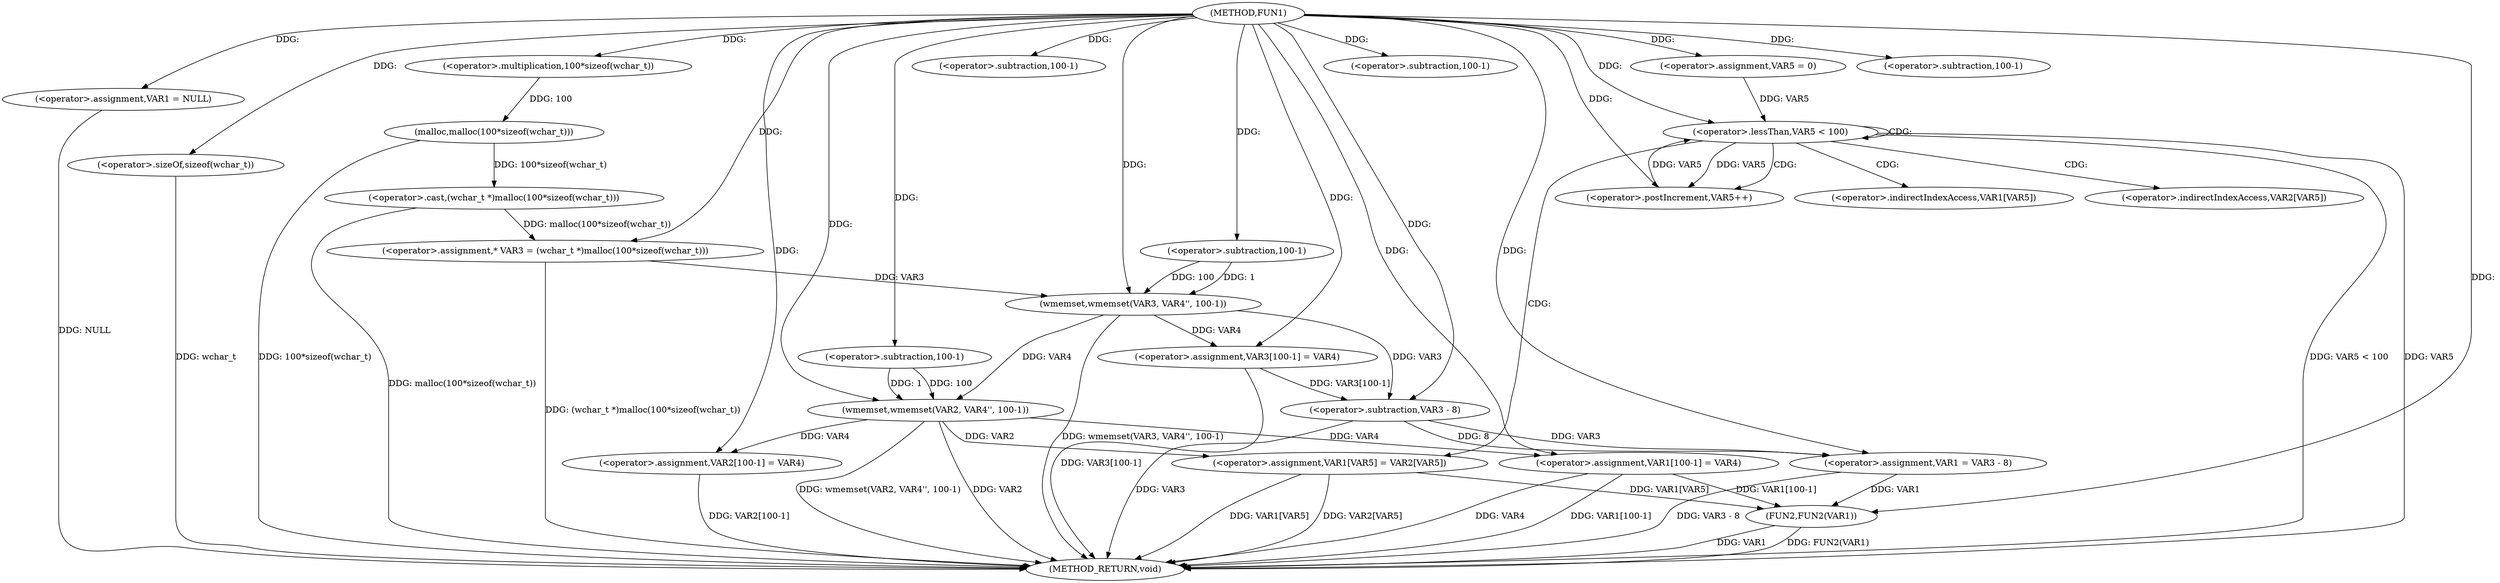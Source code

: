 digraph FUN1 {  
"1000100" [label = "(METHOD,FUN1)" ]
"1000179" [label = "(METHOD_RETURN,void)" ]
"1000103" [label = "(<operator>.assignment,VAR1 = NULL)" ]
"1000110" [label = "(<operator>.assignment,* VAR3 = (wchar_t *)malloc(100*sizeof(wchar_t)))" ]
"1000112" [label = "(<operator>.cast,(wchar_t *)malloc(100*sizeof(wchar_t)))" ]
"1000114" [label = "(malloc,malloc(100*sizeof(wchar_t)))" ]
"1000115" [label = "(<operator>.multiplication,100*sizeof(wchar_t))" ]
"1000117" [label = "(<operator>.sizeOf,sizeof(wchar_t))" ]
"1000119" [label = "(wmemset,wmemset(VAR3, VAR4'', 100-1))" ]
"1000122" [label = "(<operator>.subtraction,100-1)" ]
"1000125" [label = "(<operator>.assignment,VAR3[100-1] = VAR4)" ]
"1000128" [label = "(<operator>.subtraction,100-1)" ]
"1000132" [label = "(<operator>.assignment,VAR1 = VAR3 - 8)" ]
"1000134" [label = "(<operator>.subtraction,VAR3 - 8)" ]
"1000140" [label = "(wmemset,wmemset(VAR2, VAR4'', 100-1))" ]
"1000143" [label = "(<operator>.subtraction,100-1)" ]
"1000146" [label = "(<operator>.assignment,VAR2[100-1] = VAR4)" ]
"1000149" [label = "(<operator>.subtraction,100-1)" ]
"1000154" [label = "(<operator>.assignment,VAR5 = 0)" ]
"1000157" [label = "(<operator>.lessThan,VAR5 < 100)" ]
"1000160" [label = "(<operator>.postIncrement,VAR5++)" ]
"1000163" [label = "(<operator>.assignment,VAR1[VAR5] = VAR2[VAR5])" ]
"1000170" [label = "(<operator>.assignment,VAR1[100-1] = VAR4)" ]
"1000173" [label = "(<operator>.subtraction,100-1)" ]
"1000177" [label = "(FUN2,FUN2(VAR1))" ]
"1000164" [label = "(<operator>.indirectIndexAccess,VAR1[VAR5])" ]
"1000167" [label = "(<operator>.indirectIndexAccess,VAR2[VAR5])" ]
  "1000157" -> "1000179"  [ label = "DDG: VAR5 < 100"] 
  "1000103" -> "1000179"  [ label = "DDG: NULL"] 
  "1000140" -> "1000179"  [ label = "DDG: wmemset(VAR2, VAR4'', 100-1)"] 
  "1000114" -> "1000179"  [ label = "DDG: 100*sizeof(wchar_t)"] 
  "1000170" -> "1000179"  [ label = "DDG: VAR4"] 
  "1000117" -> "1000179"  [ label = "DDG: wchar_t"] 
  "1000110" -> "1000179"  [ label = "DDG: (wchar_t *)malloc(100*sizeof(wchar_t))"] 
  "1000170" -> "1000179"  [ label = "DDG: VAR1[100-1]"] 
  "1000119" -> "1000179"  [ label = "DDG: wmemset(VAR3, VAR4'', 100-1)"] 
  "1000146" -> "1000179"  [ label = "DDG: VAR2[100-1]"] 
  "1000177" -> "1000179"  [ label = "DDG: VAR1"] 
  "1000163" -> "1000179"  [ label = "DDG: VAR1[VAR5]"] 
  "1000125" -> "1000179"  [ label = "DDG: VAR3[100-1]"] 
  "1000112" -> "1000179"  [ label = "DDG: malloc(100*sizeof(wchar_t))"] 
  "1000140" -> "1000179"  [ label = "DDG: VAR2"] 
  "1000163" -> "1000179"  [ label = "DDG: VAR2[VAR5]"] 
  "1000132" -> "1000179"  [ label = "DDG: VAR3 - 8"] 
  "1000157" -> "1000179"  [ label = "DDG: VAR5"] 
  "1000134" -> "1000179"  [ label = "DDG: VAR3"] 
  "1000177" -> "1000179"  [ label = "DDG: FUN2(VAR1)"] 
  "1000100" -> "1000103"  [ label = "DDG: "] 
  "1000112" -> "1000110"  [ label = "DDG: malloc(100*sizeof(wchar_t))"] 
  "1000100" -> "1000110"  [ label = "DDG: "] 
  "1000114" -> "1000112"  [ label = "DDG: 100*sizeof(wchar_t)"] 
  "1000115" -> "1000114"  [ label = "DDG: 100"] 
  "1000100" -> "1000115"  [ label = "DDG: "] 
  "1000100" -> "1000117"  [ label = "DDG: "] 
  "1000110" -> "1000119"  [ label = "DDG: VAR3"] 
  "1000100" -> "1000119"  [ label = "DDG: "] 
  "1000122" -> "1000119"  [ label = "DDG: 100"] 
  "1000122" -> "1000119"  [ label = "DDG: 1"] 
  "1000100" -> "1000122"  [ label = "DDG: "] 
  "1000119" -> "1000125"  [ label = "DDG: VAR4"] 
  "1000100" -> "1000125"  [ label = "DDG: "] 
  "1000100" -> "1000128"  [ label = "DDG: "] 
  "1000134" -> "1000132"  [ label = "DDG: VAR3"] 
  "1000134" -> "1000132"  [ label = "DDG: 8"] 
  "1000100" -> "1000132"  [ label = "DDG: "] 
  "1000125" -> "1000134"  [ label = "DDG: VAR3[100-1]"] 
  "1000119" -> "1000134"  [ label = "DDG: VAR3"] 
  "1000100" -> "1000134"  [ label = "DDG: "] 
  "1000100" -> "1000140"  [ label = "DDG: "] 
  "1000119" -> "1000140"  [ label = "DDG: VAR4"] 
  "1000143" -> "1000140"  [ label = "DDG: 100"] 
  "1000143" -> "1000140"  [ label = "DDG: 1"] 
  "1000100" -> "1000143"  [ label = "DDG: "] 
  "1000140" -> "1000146"  [ label = "DDG: VAR4"] 
  "1000100" -> "1000146"  [ label = "DDG: "] 
  "1000100" -> "1000149"  [ label = "DDG: "] 
  "1000100" -> "1000154"  [ label = "DDG: "] 
  "1000154" -> "1000157"  [ label = "DDG: VAR5"] 
  "1000160" -> "1000157"  [ label = "DDG: VAR5"] 
  "1000100" -> "1000157"  [ label = "DDG: "] 
  "1000157" -> "1000160"  [ label = "DDG: VAR5"] 
  "1000100" -> "1000160"  [ label = "DDG: "] 
  "1000140" -> "1000163"  [ label = "DDG: VAR2"] 
  "1000100" -> "1000170"  [ label = "DDG: "] 
  "1000140" -> "1000170"  [ label = "DDG: VAR4"] 
  "1000100" -> "1000173"  [ label = "DDG: "] 
  "1000163" -> "1000177"  [ label = "DDG: VAR1[VAR5]"] 
  "1000132" -> "1000177"  [ label = "DDG: VAR1"] 
  "1000170" -> "1000177"  [ label = "DDG: VAR1[100-1]"] 
  "1000100" -> "1000177"  [ label = "DDG: "] 
  "1000157" -> "1000163"  [ label = "CDG: "] 
  "1000157" -> "1000160"  [ label = "CDG: "] 
  "1000157" -> "1000164"  [ label = "CDG: "] 
  "1000157" -> "1000167"  [ label = "CDG: "] 
  "1000157" -> "1000157"  [ label = "CDG: "] 
}
